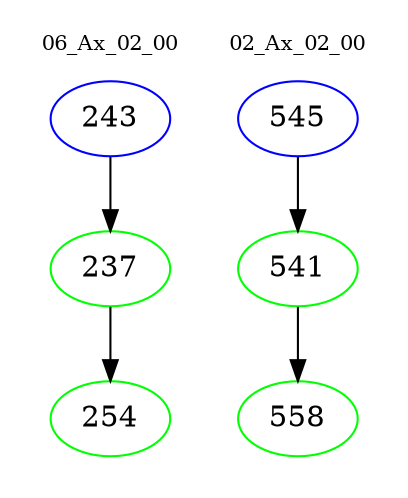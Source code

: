 digraph{
subgraph cluster_0 {
color = white
label = "06_Ax_02_00";
fontsize=10;
T0_243 [label="243", color="blue"]
T0_243 -> T0_237 [color="black"]
T0_237 [label="237", color="green"]
T0_237 -> T0_254 [color="black"]
T0_254 [label="254", color="green"]
}
subgraph cluster_1 {
color = white
label = "02_Ax_02_00";
fontsize=10;
T1_545 [label="545", color="blue"]
T1_545 -> T1_541 [color="black"]
T1_541 [label="541", color="green"]
T1_541 -> T1_558 [color="black"]
T1_558 [label="558", color="green"]
}
}
